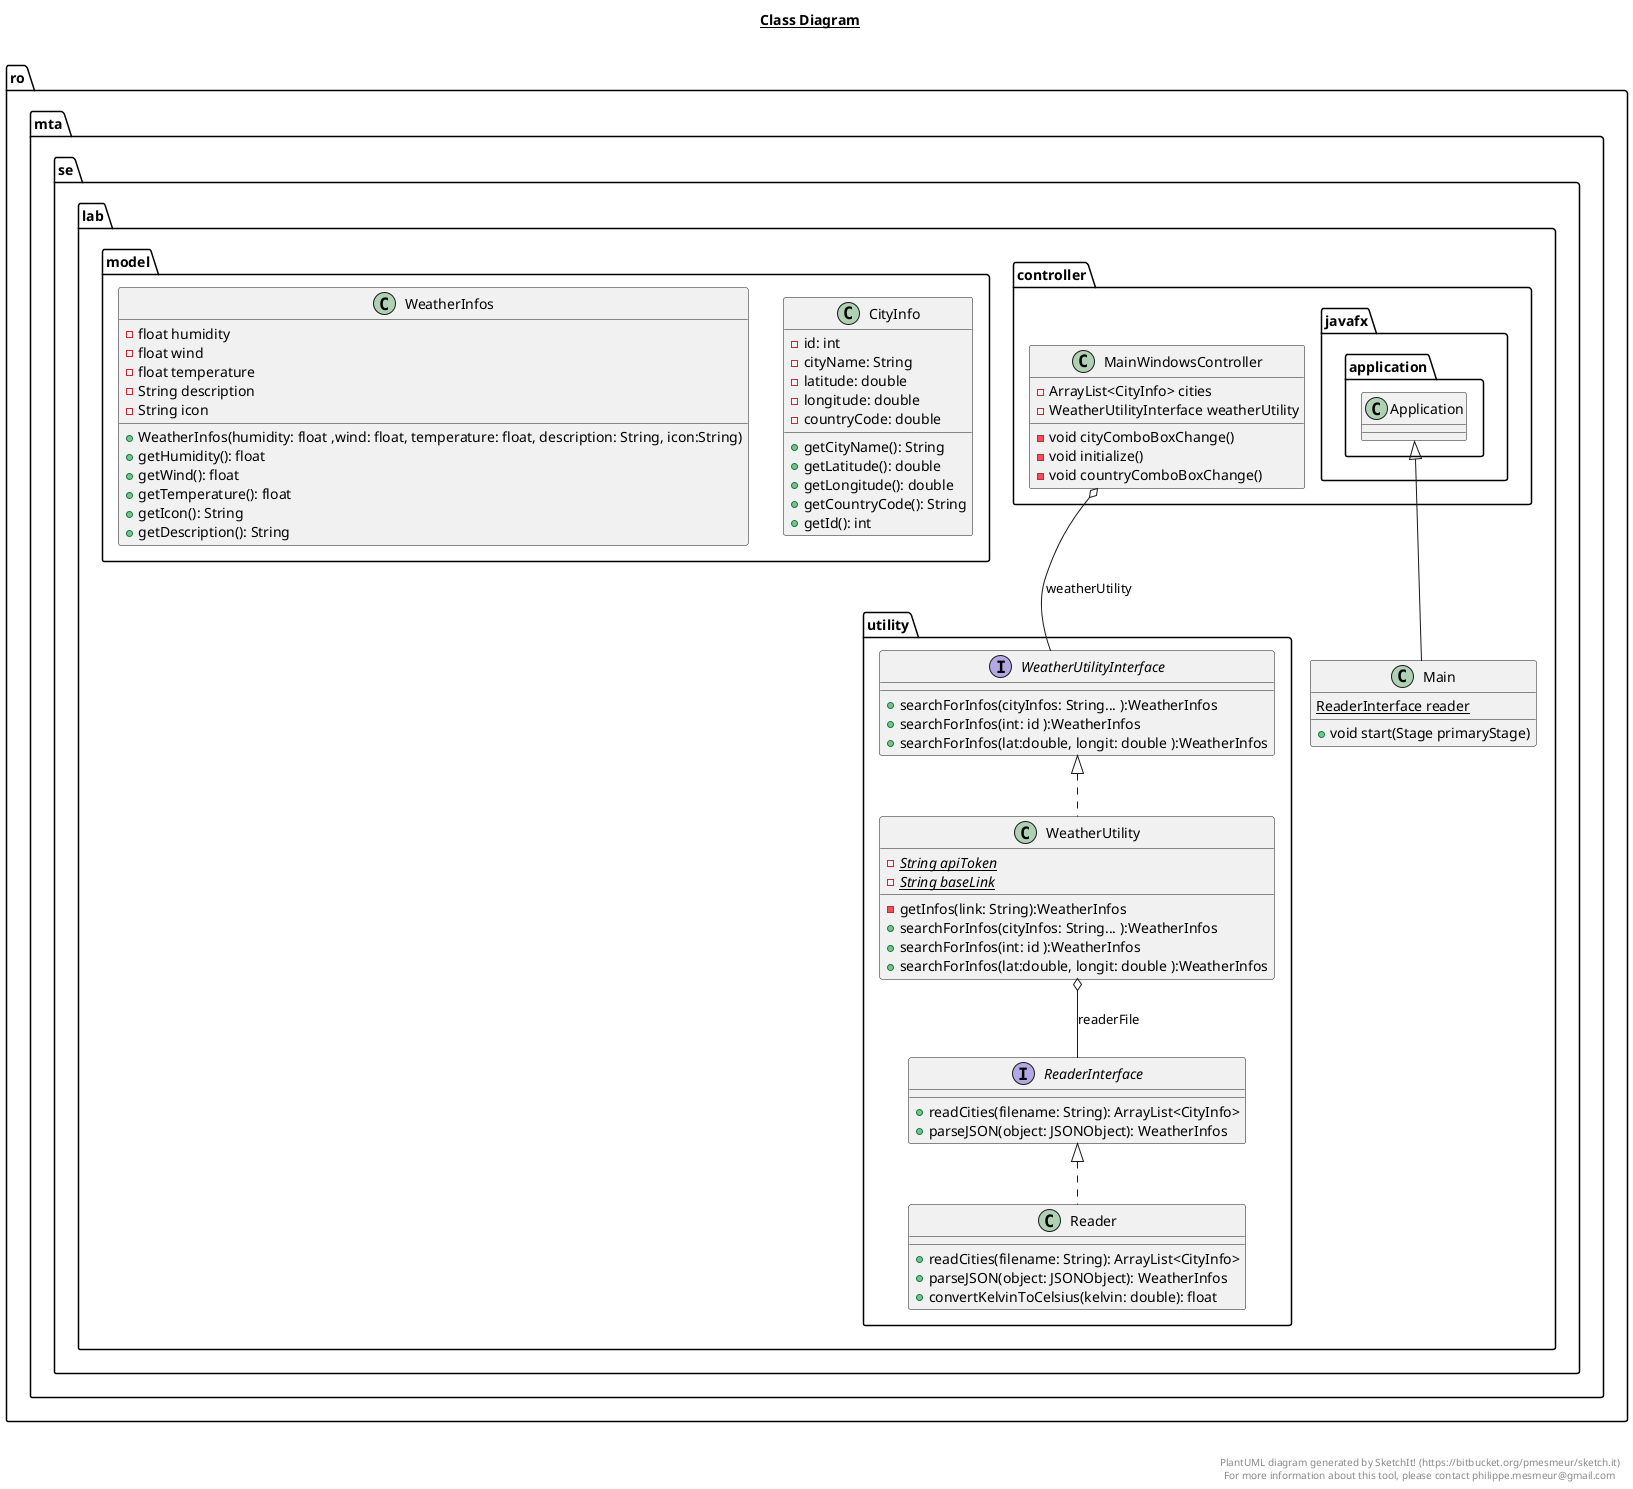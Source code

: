 @startuml

title __Class Diagram__\n

  namespace ro.mta.se.lab {
    class ro.mta.se.lab.Main {
        + void start(Stage primaryStage)
        <u>ReaderInterface reader
  }
  

  namespace ro.mta.se.lab {
    namespace controller {
      class ro.mta.se.lab.controller.MainWindowsController {
       - void cityComboBoxChange()
       - void initialize()
       - void countryComboBoxChange()
       - ArrayList<CityInfo> cities
       - WeatherUtilityInterface weatherUtility
  }
  

  namespace ro.mta.se.lab {
    namespace model {
      class ro.mta.se.lab.model.CityInfo {
          - id: int
          - cityName: String
          - latitude: double
          - longitude: double
          - countryCode: double
          + getCityName(): String
          + getLatitude(): double
          + getLongitude(): double
          + getCountryCode(): String
          + getId(): int
      }
    }
  }
  

  namespace ro.mta.se.lab {
    namespace model {
      class ro.mta.se.lab.model.WeatherInfos {
          - float humidity
          - float wind
          - float temperature
          - String description
          - String icon
          + WeatherInfos(humidity: float ,wind: float, temperature: float, description: String, icon:String)
          + getHumidity(): float
          + getWind(): float
          + getTemperature(): float
          + getIcon(): String
          + getDescription(): String
      }
    }
  }
  

  namespace ro.mta.se.lab {
    namespace utility {
      class ro.mta.se.lab.utility.Reader {
      + readCities(filename: String): ArrayList<CityInfo>
      + parseJSON(object: JSONObject): WeatherInfos
      + convertKelvinToCelsius(kelvin: double): float
      }
    }
  }
  

  namespace ro.mta.se.lab {
    namespace utility {
      interface ro.mta.se.lab.utility.ReaderInterface {
      + readCities(filename: String): ArrayList<CityInfo>
      + parseJSON(object: JSONObject): WeatherInfos
      }
    }
  }
  

  namespace ro.mta.se.lab {
    namespace utility {
      class ro.mta.se.lab.utility.WeatherUtility {
       -<u><i>String apiToken
       -<u><i>String baseLink
       -getInfos(link: String):WeatherInfos
       +searchForInfos(cityInfos: String... ):WeatherInfos
       +searchForInfos(int: id ):WeatherInfos
       +searchForInfos(lat:double, longit: double ):WeatherInfos

      }
    }
  }
  

  namespace ro.mta.se.lab {
    namespace utility {
      interface ro.mta.se.lab.utility.WeatherUtilityInterface {
      +searchForInfos(cityInfos: String... ):WeatherInfos
      +searchForInfos(int: id ):WeatherInfos
      +searchForInfos(lat:double, longit: double ):WeatherInfos

      }
    }
  }
  

  ro.mta.se.lab.Main -up-|> javafx.application.Application
  ro.mta.se.lab.controller.MainWindowsController o-- ro.mta.se.lab.utility.WeatherUtilityInterface : weatherUtility
  ro.mta.se.lab.utility.Reader .up.|> ro.mta.se.lab.utility.ReaderInterface
  ro.mta.se.lab.utility.WeatherUtility .up.|> ro.mta.se.lab.utility.WeatherUtilityInterface
  ro.mta.se.lab.utility.WeatherUtility o-- ro.mta.se.lab.utility.ReaderInterface : readerFile


right footer


PlantUML diagram generated by SketchIt! (https://bitbucket.org/pmesmeur/sketch.it)
For more information about this tool, please contact philippe.mesmeur@gmail.com
endfooter

@enduml
